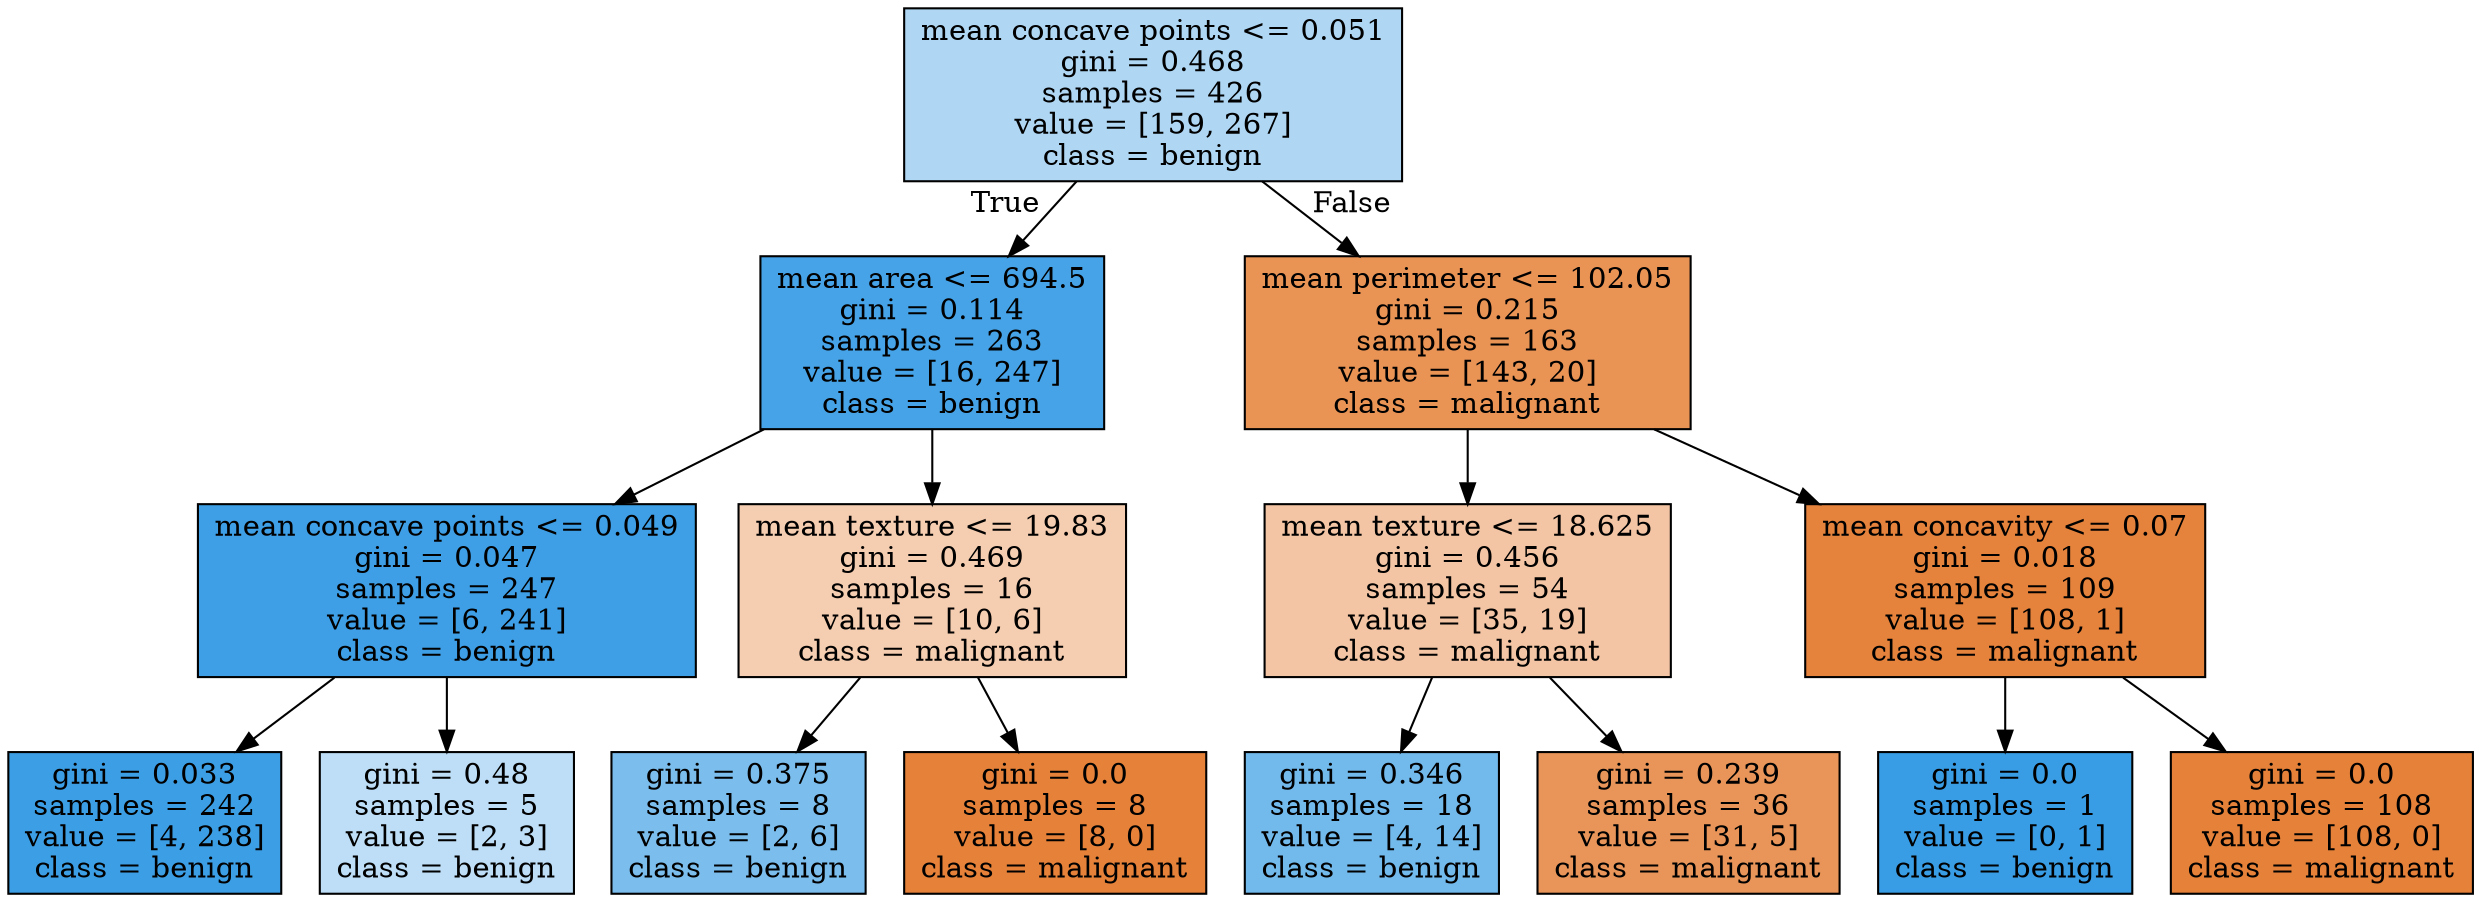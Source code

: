 digraph Tree {
node [shape=box, style="filled", color="black"] ;
0 [label="mean concave points <= 0.051\ngini = 0.468\nsamples = 426\nvalue = [159, 267]\nclass = benign", fillcolor="#afd7f4"] ;
1 [label="mean area <= 694.5\ngini = 0.114\nsamples = 263\nvalue = [16, 247]\nclass = benign", fillcolor="#46a3e7"] ;
0 -> 1 [labeldistance=2.5, labelangle=45, headlabel="True"] ;
2 [label="mean concave points <= 0.049\ngini = 0.047\nsamples = 247\nvalue = [6, 241]\nclass = benign", fillcolor="#3e9fe6"] ;
1 -> 2 ;
3 [label="gini = 0.033\nsamples = 242\nvalue = [4, 238]\nclass = benign", fillcolor="#3c9fe5"] ;
2 -> 3 ;
4 [label="gini = 0.48\nsamples = 5\nvalue = [2, 3]\nclass = benign", fillcolor="#bddef6"] ;
2 -> 4 ;
5 [label="mean texture <= 19.83\ngini = 0.469\nsamples = 16\nvalue = [10, 6]\nclass = malignant", fillcolor="#f5cdb0"] ;
1 -> 5 ;
6 [label="gini = 0.375\nsamples = 8\nvalue = [2, 6]\nclass = benign", fillcolor="#7bbeee"] ;
5 -> 6 ;
7 [label="gini = 0.0\nsamples = 8\nvalue = [8, 0]\nclass = malignant", fillcolor="#e58139"] ;
5 -> 7 ;
8 [label="mean perimeter <= 102.05\ngini = 0.215\nsamples = 163\nvalue = [143, 20]\nclass = malignant", fillcolor="#e99355"] ;
0 -> 8 [labeldistance=2.5, labelangle=-45, headlabel="False"] ;
9 [label="mean texture <= 18.625\ngini = 0.456\nsamples = 54\nvalue = [35, 19]\nclass = malignant", fillcolor="#f3c5a4"] ;
8 -> 9 ;
10 [label="gini = 0.346\nsamples = 18\nvalue = [4, 14]\nclass = benign", fillcolor="#72b9ec"] ;
9 -> 10 ;
11 [label="gini = 0.239\nsamples = 36\nvalue = [31, 5]\nclass = malignant", fillcolor="#e99559"] ;
9 -> 11 ;
12 [label="mean concavity <= 0.07\ngini = 0.018\nsamples = 109\nvalue = [108, 1]\nclass = malignant", fillcolor="#e5823b"] ;
8 -> 12 ;
13 [label="gini = 0.0\nsamples = 1\nvalue = [0, 1]\nclass = benign", fillcolor="#399de5"] ;
12 -> 13 ;
14 [label="gini = 0.0\nsamples = 108\nvalue = [108, 0]\nclass = malignant", fillcolor="#e58139"] ;
12 -> 14 ;
}